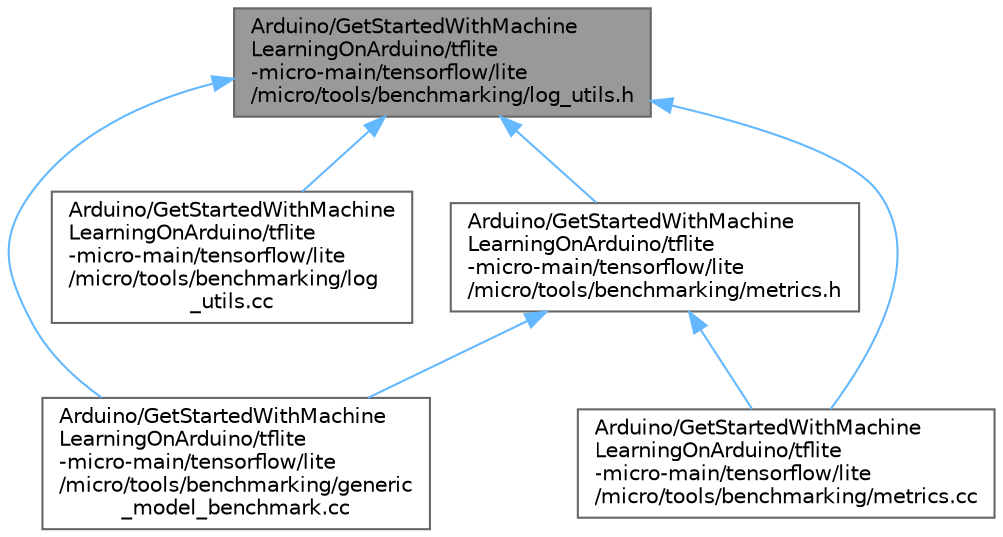 digraph "Arduino/GetStartedWithMachineLearningOnArduino/tflite-micro-main/tensorflow/lite/micro/tools/benchmarking/log_utils.h"
{
 // LATEX_PDF_SIZE
  bgcolor="transparent";
  edge [fontname=Helvetica,fontsize=10,labelfontname=Helvetica,labelfontsize=10];
  node [fontname=Helvetica,fontsize=10,shape=box,height=0.2,width=0.4];
  Node1 [id="Node000001",label="Arduino/GetStartedWithMachine\lLearningOnArduino/tflite\l-micro-main/tensorflow/lite\l/micro/tools/benchmarking/log_utils.h",height=0.2,width=0.4,color="gray40", fillcolor="grey60", style="filled", fontcolor="black",tooltip=" "];
  Node1 -> Node2 [id="edge7_Node000001_Node000002",dir="back",color="steelblue1",style="solid",tooltip=" "];
  Node2 [id="Node000002",label="Arduino/GetStartedWithMachine\lLearningOnArduino/tflite\l-micro-main/tensorflow/lite\l/micro/tools/benchmarking/generic\l_model_benchmark.cc",height=0.2,width=0.4,color="grey40", fillcolor="white", style="filled",URL="$generic__model__benchmark_8cc.html",tooltip=" "];
  Node1 -> Node3 [id="edge8_Node000001_Node000003",dir="back",color="steelblue1",style="solid",tooltip=" "];
  Node3 [id="Node000003",label="Arduino/GetStartedWithMachine\lLearningOnArduino/tflite\l-micro-main/tensorflow/lite\l/micro/tools/benchmarking/log\l_utils.cc",height=0.2,width=0.4,color="grey40", fillcolor="white", style="filled",URL="$log__utils_8cc.html",tooltip=" "];
  Node1 -> Node4 [id="edge9_Node000001_Node000004",dir="back",color="steelblue1",style="solid",tooltip=" "];
  Node4 [id="Node000004",label="Arduino/GetStartedWithMachine\lLearningOnArduino/tflite\l-micro-main/tensorflow/lite\l/micro/tools/benchmarking/metrics.cc",height=0.2,width=0.4,color="grey40", fillcolor="white", style="filled",URL="$metrics_8cc.html",tooltip=" "];
  Node1 -> Node5 [id="edge10_Node000001_Node000005",dir="back",color="steelblue1",style="solid",tooltip=" "];
  Node5 [id="Node000005",label="Arduino/GetStartedWithMachine\lLearningOnArduino/tflite\l-micro-main/tensorflow/lite\l/micro/tools/benchmarking/metrics.h",height=0.2,width=0.4,color="grey40", fillcolor="white", style="filled",URL="$metrics_8h.html",tooltip=" "];
  Node5 -> Node2 [id="edge11_Node000005_Node000002",dir="back",color="steelblue1",style="solid",tooltip=" "];
  Node5 -> Node4 [id="edge12_Node000005_Node000004",dir="back",color="steelblue1",style="solid",tooltip=" "];
}
